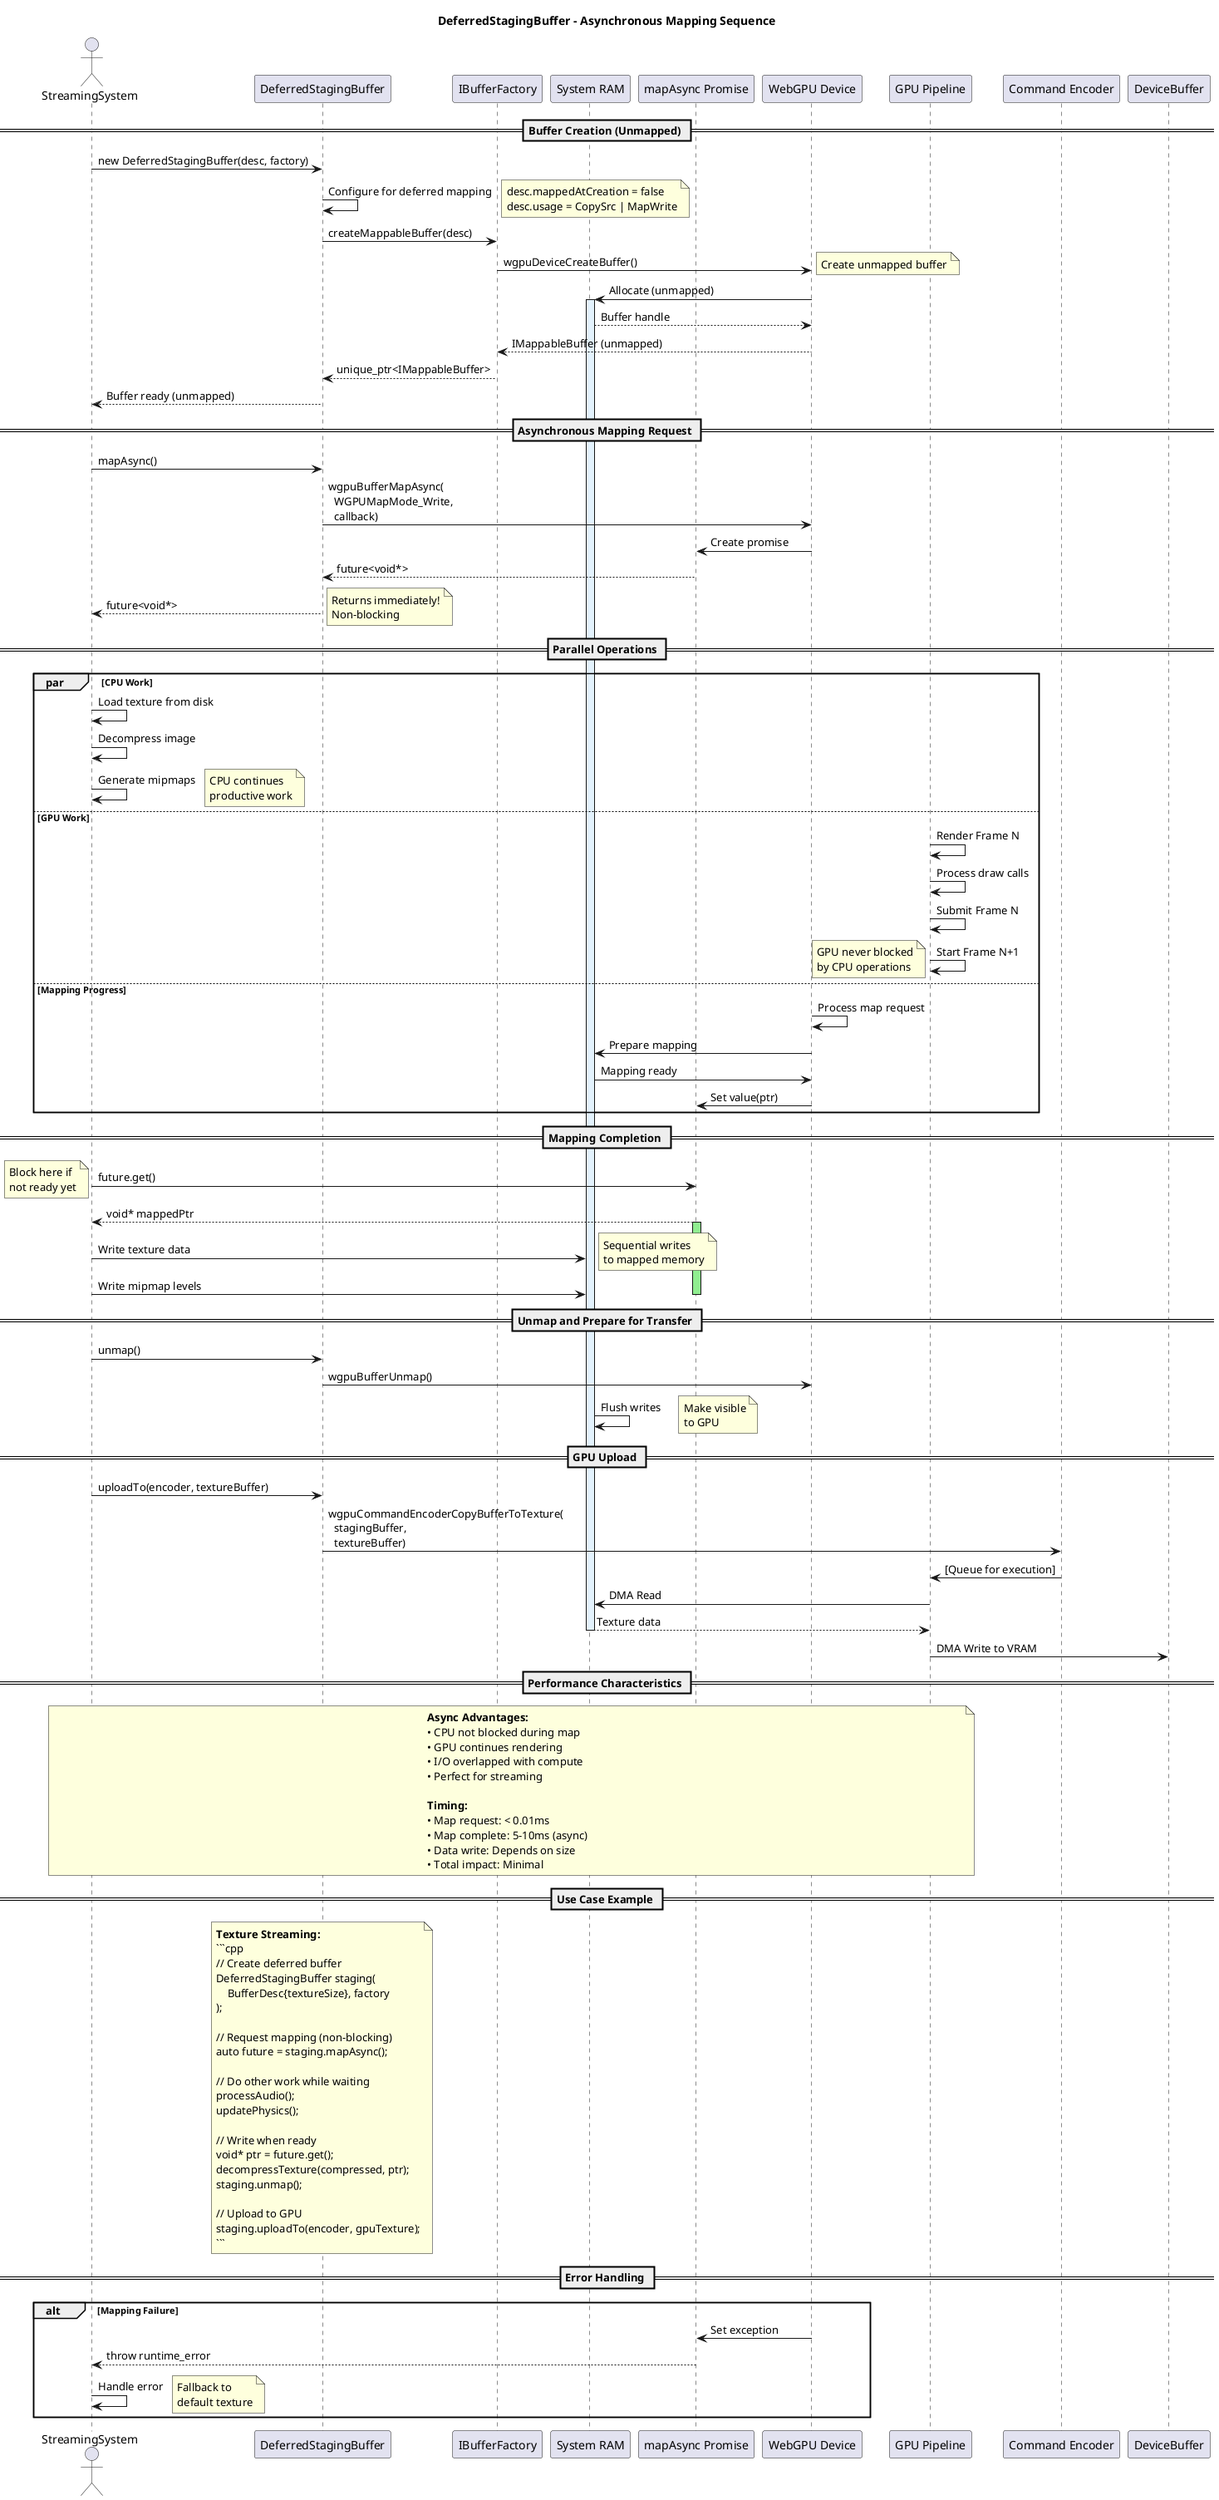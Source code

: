 @startuml DeferredStagingBuffer Sequence

title DeferredStagingBuffer - Asynchronous Mapping Sequence

actor StreamingSystem
participant "DeferredStagingBuffer" as DSB
participant "IBufferFactory" as Factory
participant "System RAM" as RAM
participant "mapAsync Promise" as Promise
participant "WebGPU Device" as Device
participant "GPU Pipeline" as Pipeline
participant "Command Encoder" as Encoder
participant "DeviceBuffer" as Target

== Buffer Creation (Unmapped) ==

StreamingSystem -> DSB : new DeferredStagingBuffer(desc, factory)

DSB -> DSB : Configure for deferred mapping
note right: desc.mappedAtCreation = false\ndesc.usage = CopySrc | MapWrite

DSB -> Factory : createMappableBuffer(desc)

Factory -> Device : wgpuDeviceCreateBuffer()
note right: Create unmapped buffer

Device -> RAM : Allocate (unmapped)
activate RAM #E3F2FD
RAM --> Device : Buffer handle

Device --> Factory : IMappableBuffer (unmapped)
Factory --> DSB : unique_ptr<IMappableBuffer>

DSB --> StreamingSystem : Buffer ready (unmapped)

== Asynchronous Mapping Request ==

StreamingSystem -> DSB : mapAsync()

DSB -> Device : wgpuBufferMapAsync(\n  WGPUMapMode_Write,\n  callback)

Device -> Promise : Create promise
Promise --> DSB : future<void*>
DSB --> StreamingSystem : future<void*>

note right: Returns immediately!\nNon-blocking

== Parallel Operations ==

par CPU Work
    StreamingSystem -> StreamingSystem : Load texture from disk
    StreamingSystem -> StreamingSystem : Decompress image
    StreamingSystem -> StreamingSystem : Generate mipmaps
    note right: CPU continues\nproductive work
else GPU Work  
    Pipeline -> Pipeline : Render Frame N
    Pipeline -> Pipeline : Process draw calls
    Pipeline -> Pipeline : Submit Frame N
    Pipeline -> Pipeline : Start Frame N+1
    note left: GPU never blocked\nby CPU operations
else Mapping Progress
    Device -> Device : Process map request
    Device -> RAM : Prepare mapping
    RAM -> Device : Mapping ready
    Device -> Promise : Set value(ptr)
end

== Mapping Completion ==

StreamingSystem -> Promise : future.get()
note left: Block here if\nnot ready yet

Promise --> StreamingSystem : void* mappedPtr
activate Promise #lightgreen

StreamingSystem -> RAM : Write texture data
note right: Sequential writes\nto mapped memory

StreamingSystem -> RAM : Write mipmap levels

deactivate Promise

== Unmap and Prepare for Transfer ==

StreamingSystem -> DSB : unmap()

DSB -> Device : wgpuBufferUnmap()
RAM -> RAM : Flush writes
note right: Make visible\nto GPU

== GPU Upload ==

StreamingSystem -> DSB : uploadTo(encoder, textureBuffer)

DSB -> Encoder : wgpuCommandEncoderCopyBufferToTexture(\n  stagingBuffer,\n  textureBuffer)

Encoder -> Pipeline : [Queue for execution]

Pipeline -> RAM : DMA Read
RAM --> Pipeline : Texture data
deactivate RAM

Pipeline -> Target : DMA Write to VRAM

== Performance Characteristics ==

note over StreamingSystem, Pipeline
**Async Advantages:**
• CPU not blocked during map
• GPU continues rendering
• I/O overlapped with compute
• Perfect for streaming

**Timing:**
• Map request: < 0.01ms
• Map complete: 5-10ms (async)
• Data write: Depends on size
• Total impact: Minimal
end note

== Use Case Example ==

note over DSB
**Texture Streaming:**
```cpp
// Create deferred buffer
DeferredStagingBuffer staging(
    BufferDesc{textureSize}, factory
);

// Request mapping (non-blocking)
auto future = staging.mapAsync();

// Do other work while waiting
processAudio();
updatePhysics();

// Write when ready
void* ptr = future.get();
decompressTexture(compressed, ptr);
staging.unmap();

// Upload to GPU
staging.uploadTo(encoder, gpuTexture);
```
end note

== Error Handling ==

alt Mapping Failure
    Device -> Promise : Set exception
    Promise --> StreamingSystem : throw runtime_error
    StreamingSystem -> StreamingSystem : Handle error
    note right: Fallback to\ndefault texture
end

@enduml